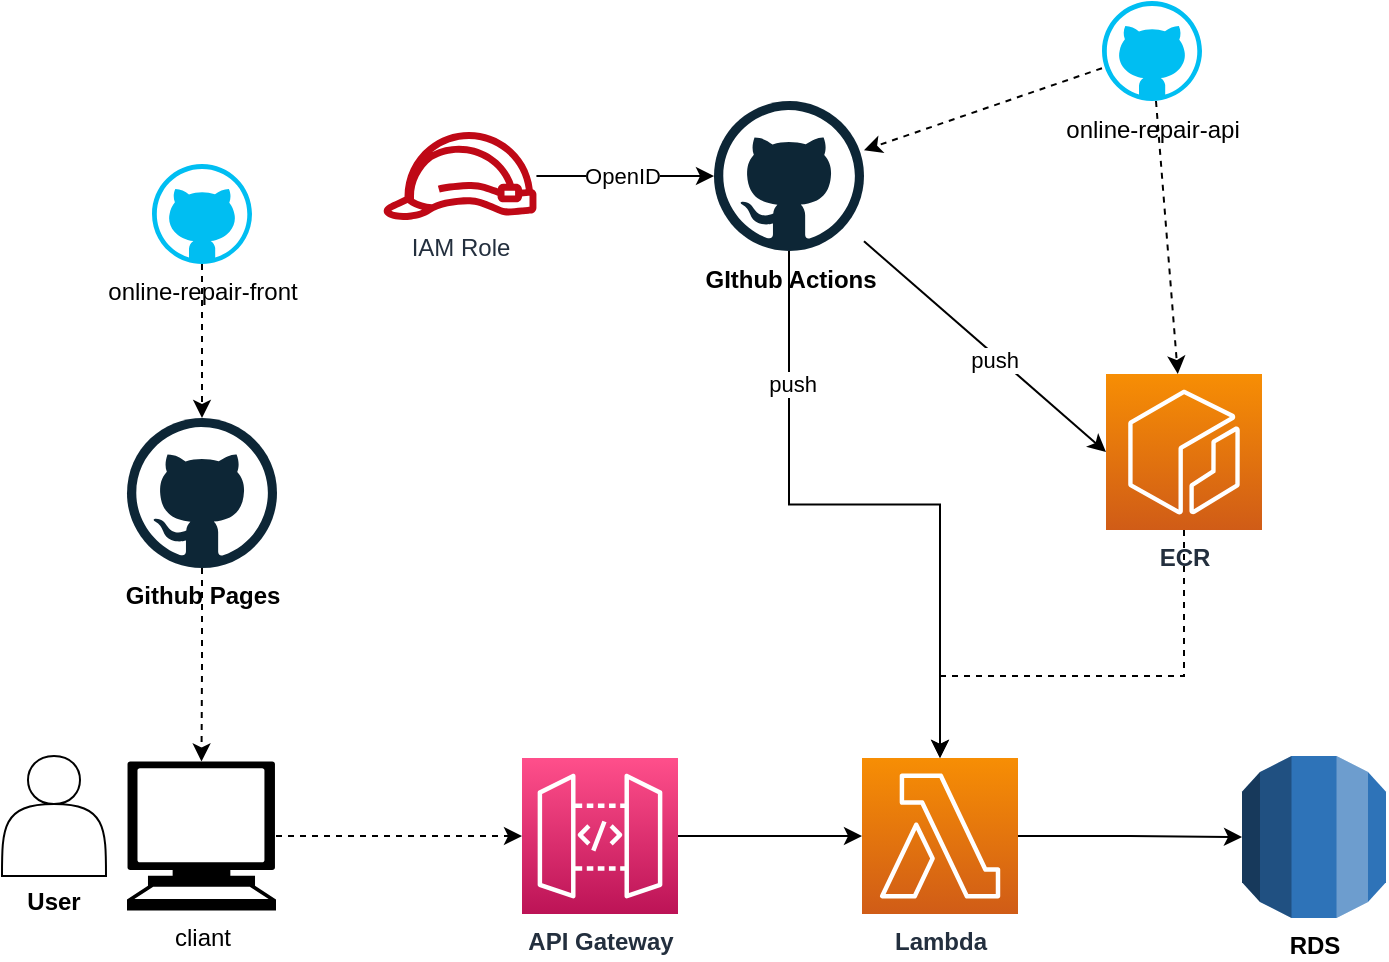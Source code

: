 <mxfile version="20.4.0" type="device"><diagram id="NeUW1FNqd-EqhdnW33Sm" name="ページ1"><mxGraphModel dx="946" dy="621" grid="0" gridSize="10" guides="1" tooltips="1" connect="1" arrows="1" fold="1" page="0" pageScale="1" pageWidth="827" pageHeight="1169" math="0" shadow="0"><root><mxCell id="0"/><mxCell id="1" parent="0"/><mxCell id="FQ0ALibc045cnToejoU0-4" style="edgeStyle=orthogonalEdgeStyle;rounded=0;orthogonalLoop=1;jettySize=auto;html=1;" edge="1" parent="1" source="FQ0ALibc045cnToejoU0-1" target="FQ0ALibc045cnToejoU0-2"><mxGeometry relative="1" as="geometry"/></mxCell><mxCell id="FQ0ALibc045cnToejoU0-1" value="API Gateway" style="sketch=0;points=[[0,0,0],[0.25,0,0],[0.5,0,0],[0.75,0,0],[1,0,0],[0,1,0],[0.25,1,0],[0.5,1,0],[0.75,1,0],[1,1,0],[0,0.25,0],[0,0.5,0],[0,0.75,0],[1,0.25,0],[1,0.5,0],[1,0.75,0]];outlineConnect=0;fontColor=#232F3E;gradientColor=#FF4F8B;gradientDirection=north;fillColor=#BC1356;strokeColor=#ffffff;dashed=0;verticalLabelPosition=bottom;verticalAlign=top;align=center;html=1;fontSize=12;fontStyle=1;aspect=fixed;shape=mxgraph.aws4.resourceIcon;resIcon=mxgraph.aws4.api_gateway;" vertex="1" parent="1"><mxGeometry x="280" y="386" width="78" height="78" as="geometry"/></mxCell><mxCell id="FQ0ALibc045cnToejoU0-5" style="edgeStyle=orthogonalEdgeStyle;rounded=0;orthogonalLoop=1;jettySize=auto;html=1;" edge="1" parent="1" source="FQ0ALibc045cnToejoU0-2" target="FQ0ALibc045cnToejoU0-3"><mxGeometry relative="1" as="geometry"/></mxCell><mxCell id="FQ0ALibc045cnToejoU0-2" value="Lambda" style="sketch=0;points=[[0,0,0],[0.25,0,0],[0.5,0,0],[0.75,0,0],[1,0,0],[0,1,0],[0.25,1,0],[0.5,1,0],[0.75,1,0],[1,1,0],[0,0.25,0],[0,0.5,0],[0,0.75,0],[1,0.25,0],[1,0.5,0],[1,0.75,0]];outlineConnect=0;fontColor=#232F3E;gradientColor=#F78E04;gradientDirection=north;fillColor=#D05C17;strokeColor=#ffffff;dashed=0;verticalLabelPosition=bottom;verticalAlign=top;align=center;html=1;fontSize=12;fontStyle=1;aspect=fixed;shape=mxgraph.aws4.resourceIcon;resIcon=mxgraph.aws4.lambda;" vertex="1" parent="1"><mxGeometry x="450" y="386" width="78" height="78" as="geometry"/></mxCell><mxCell id="FQ0ALibc045cnToejoU0-3" value="RDS" style="outlineConnect=0;dashed=0;verticalLabelPosition=bottom;verticalAlign=top;align=center;html=1;shape=mxgraph.aws3.rds;fillColor=#2E73B8;gradientColor=none;fontStyle=1" vertex="1" parent="1"><mxGeometry x="640" y="385" width="72" height="81" as="geometry"/></mxCell><mxCell id="FQ0ALibc045cnToejoU0-15" style="rounded=0;orthogonalLoop=1;jettySize=auto;html=1;entryX=0;entryY=0.5;entryDx=0;entryDy=0;entryPerimeter=0;" edge="1" parent="1" source="FQ0ALibc045cnToejoU0-6" target="FQ0ALibc045cnToejoU0-8"><mxGeometry relative="1" as="geometry"/></mxCell><mxCell id="FQ0ALibc045cnToejoU0-19" value="push" style="edgeLabel;html=1;align=center;verticalAlign=middle;resizable=0;points=[];" vertex="1" connectable="0" parent="FQ0ALibc045cnToejoU0-15"><mxGeometry x="0.188" y="-1" relative="1" as="geometry"><mxPoint x="-7" y="-4" as="offset"/></mxGeometry></mxCell><mxCell id="FQ0ALibc045cnToejoU0-29" style="rounded=0;orthogonalLoop=1;jettySize=auto;html=1;entryX=0.385;entryY=-0.026;entryDx=0;entryDy=0;entryPerimeter=0;strokeColor=none;" edge="1" parent="1" source="FQ0ALibc045cnToejoU0-6" target="FQ0ALibc045cnToejoU0-2"><mxGeometry relative="1" as="geometry"/></mxCell><mxCell id="FQ0ALibc045cnToejoU0-30" style="edgeStyle=orthogonalEdgeStyle;rounded=0;orthogonalLoop=1;jettySize=auto;html=1;entryX=0.5;entryY=0;entryDx=0;entryDy=0;entryPerimeter=0;" edge="1" parent="1" source="FQ0ALibc045cnToejoU0-6" target="FQ0ALibc045cnToejoU0-2"><mxGeometry relative="1" as="geometry"/></mxCell><mxCell id="FQ0ALibc045cnToejoU0-31" value="push" style="edgeLabel;html=1;align=center;verticalAlign=middle;resizable=0;points=[];" vertex="1" connectable="0" parent="FQ0ALibc045cnToejoU0-30"><mxGeometry x="-0.213" y="1" relative="1" as="geometry"><mxPoint x="-2" y="-60" as="offset"/></mxGeometry></mxCell><mxCell id="FQ0ALibc045cnToejoU0-6" value="GIthub Actions" style="dashed=0;outlineConnect=0;html=1;align=center;labelPosition=center;verticalLabelPosition=bottom;verticalAlign=top;shape=mxgraph.weblogos.github;fontStyle=1" vertex="1" parent="1"><mxGeometry x="376" y="57.5" width="75" height="75" as="geometry"/></mxCell><mxCell id="FQ0ALibc045cnToejoU0-26" style="edgeStyle=orthogonalEdgeStyle;rounded=0;orthogonalLoop=1;jettySize=auto;html=1;entryX=0.5;entryY=0;entryDx=0;entryDy=0;entryPerimeter=0;dashed=1;" edge="1" parent="1" source="FQ0ALibc045cnToejoU0-8" target="FQ0ALibc045cnToejoU0-2"><mxGeometry relative="1" as="geometry"><Array as="points"><mxPoint x="611" y="345"/><mxPoint x="489" y="345"/></Array></mxGeometry></mxCell><mxCell id="FQ0ALibc045cnToejoU0-8" value="ECR" style="sketch=0;points=[[0,0,0],[0.25,0,0],[0.5,0,0],[0.75,0,0],[1,0,0],[0,1,0],[0.25,1,0],[0.5,1,0],[0.75,1,0],[1,1,0],[0,0.25,0],[0,0.5,0],[0,0.75,0],[1,0.25,0],[1,0.5,0],[1,0.75,0]];outlineConnect=0;fontColor=#232F3E;gradientColor=#F78E04;gradientDirection=north;fillColor=#D05C17;strokeColor=#ffffff;dashed=0;verticalLabelPosition=bottom;verticalAlign=top;align=center;html=1;fontSize=12;fontStyle=1;aspect=fixed;shape=mxgraph.aws4.resourceIcon;resIcon=mxgraph.aws4.ecr;" vertex="1" parent="1"><mxGeometry x="572" y="194" width="78" height="78" as="geometry"/></mxCell><mxCell id="FQ0ALibc045cnToejoU0-16" style="edgeStyle=orthogonalEdgeStyle;rounded=0;orthogonalLoop=1;jettySize=auto;html=1;" edge="1" parent="1" source="FQ0ALibc045cnToejoU0-9" target="FQ0ALibc045cnToejoU0-6"><mxGeometry relative="1" as="geometry"/></mxCell><mxCell id="FQ0ALibc045cnToejoU0-23" value="OpenID" style="edgeLabel;html=1;align=center;verticalAlign=middle;resizable=0;points=[];" vertex="1" connectable="0" parent="FQ0ALibc045cnToejoU0-16"><mxGeometry x="0.369" relative="1" as="geometry"><mxPoint x="-18" as="offset"/></mxGeometry></mxCell><mxCell id="FQ0ALibc045cnToejoU0-9" value="IAM Role" style="sketch=0;outlineConnect=0;fontColor=#232F3E;gradientColor=none;fillColor=#BF0816;strokeColor=none;dashed=0;verticalLabelPosition=bottom;verticalAlign=top;align=center;html=1;fontSize=12;fontStyle=0;aspect=fixed;pointerEvents=1;shape=mxgraph.aws4.role;" vertex="1" parent="1"><mxGeometry x="210" y="73" width="78" height="44" as="geometry"/></mxCell><mxCell id="FQ0ALibc045cnToejoU0-25" value="" style="edgeStyle=none;rounded=0;orthogonalLoop=1;jettySize=auto;html=1;dashed=1;" edge="1" parent="1" source="FQ0ALibc045cnToejoU0-10" target="FQ0ALibc045cnToejoU0-8"><mxGeometry relative="1" as="geometry"/></mxCell><mxCell id="FQ0ALibc045cnToejoU0-33" style="edgeStyle=none;rounded=0;orthogonalLoop=1;jettySize=auto;html=1;dashed=1;" edge="1" parent="1" source="FQ0ALibc045cnToejoU0-10" target="FQ0ALibc045cnToejoU0-6"><mxGeometry relative="1" as="geometry"/></mxCell><mxCell id="FQ0ALibc045cnToejoU0-10" value="online-repair-api" style="verticalLabelPosition=bottom;html=1;verticalAlign=top;align=center;strokeColor=none;fillColor=#00BEF2;shape=mxgraph.azure.github_code;pointerEvents=1;" vertex="1" parent="1"><mxGeometry x="570" y="7.5" width="50" height="50" as="geometry"/></mxCell><mxCell id="FQ0ALibc045cnToejoU0-39" style="edgeStyle=orthogonalEdgeStyle;rounded=0;orthogonalLoop=1;jettySize=auto;html=1;dashed=1;" edge="1" parent="1" source="FQ0ALibc045cnToejoU0-34" target="FQ0ALibc045cnToejoU0-35"><mxGeometry relative="1" as="geometry"/></mxCell><mxCell id="FQ0ALibc045cnToejoU0-34" value="online-repair-front" style="verticalLabelPosition=bottom;html=1;verticalAlign=top;align=center;strokeColor=none;fillColor=#00BEF2;shape=mxgraph.azure.github_code;pointerEvents=1;" vertex="1" parent="1"><mxGeometry x="95" y="89" width="50" height="50" as="geometry"/></mxCell><mxCell id="FQ0ALibc045cnToejoU0-38" style="edgeStyle=orthogonalEdgeStyle;rounded=0;orthogonalLoop=1;jettySize=auto;html=1;dashed=1;" edge="1" parent="1" source="FQ0ALibc045cnToejoU0-35" target="FQ0ALibc045cnToejoU0-36"><mxGeometry relative="1" as="geometry"/></mxCell><mxCell id="FQ0ALibc045cnToejoU0-35" value="Github Pages" style="dashed=0;outlineConnect=0;html=1;align=center;labelPosition=center;verticalLabelPosition=bottom;verticalAlign=top;shape=mxgraph.weblogos.github;fontStyle=1" vertex="1" parent="1"><mxGeometry x="82.5" y="216" width="75" height="75" as="geometry"/></mxCell><mxCell id="FQ0ALibc045cnToejoU0-37" style="edgeStyle=orthogonalEdgeStyle;rounded=0;orthogonalLoop=1;jettySize=auto;html=1;entryX=0;entryY=0.5;entryDx=0;entryDy=0;entryPerimeter=0;dashed=1;" edge="1" parent="1" source="FQ0ALibc045cnToejoU0-36" target="FQ0ALibc045cnToejoU0-1"><mxGeometry relative="1" as="geometry"/></mxCell><mxCell id="FQ0ALibc045cnToejoU0-36" value="cliant" style="shape=mxgraph.signs.tech.computer;html=1;pointerEvents=1;fillColor=#000000;strokeColor=none;verticalLabelPosition=bottom;verticalAlign=top;align=center;" vertex="1" parent="1"><mxGeometry x="82.5" y="387.75" width="74.5" height="74.5" as="geometry"/></mxCell><mxCell id="FQ0ALibc045cnToejoU0-40" value="&lt;br&gt;&lt;br&gt;&lt;br&gt;&lt;br&gt;&lt;br&gt;&lt;br&gt;&lt;b&gt;User&lt;/b&gt;" style="shape=actor;whiteSpace=wrap;html=1;" vertex="1" parent="1"><mxGeometry x="20" y="385" width="52" height="60" as="geometry"/></mxCell></root></mxGraphModel></diagram></mxfile>